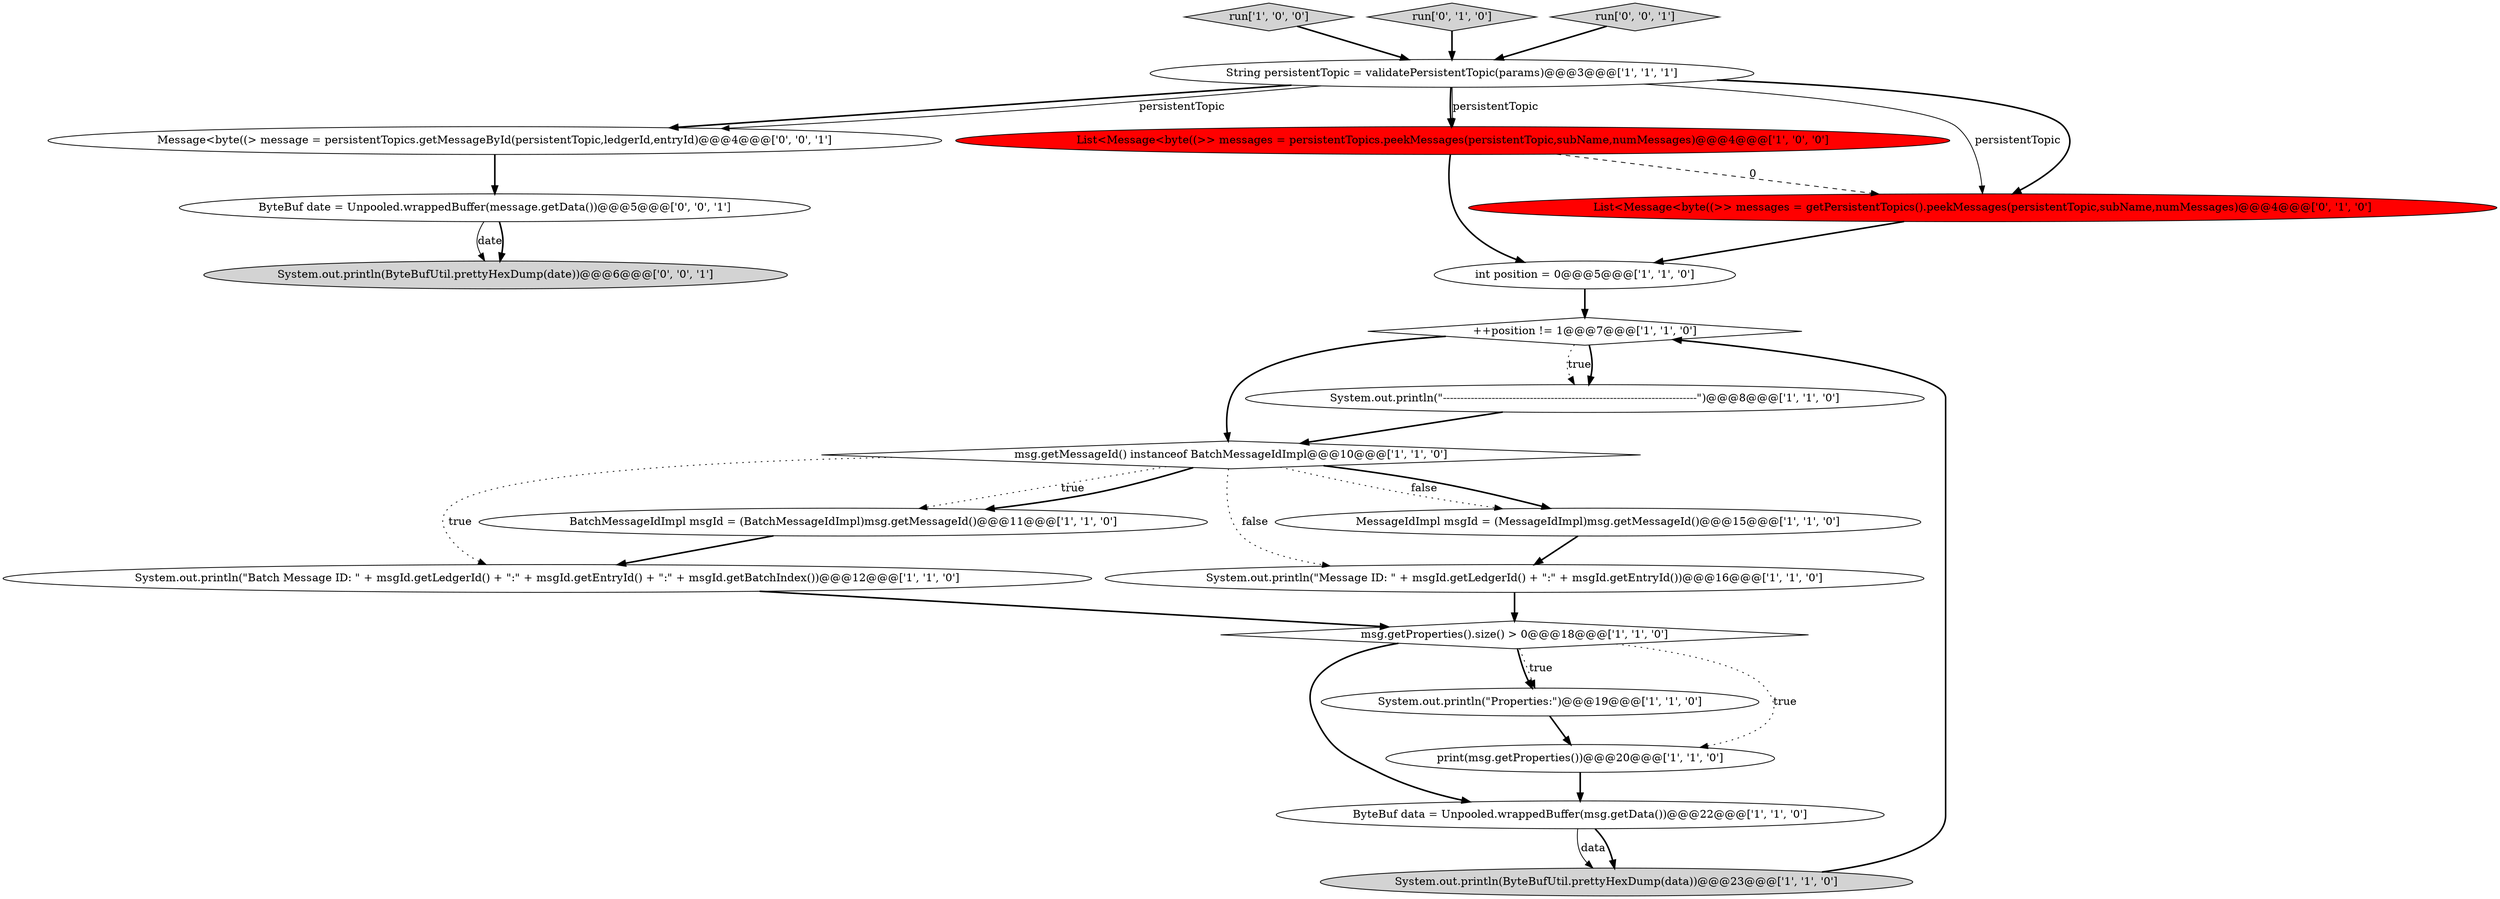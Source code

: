 digraph {
18 [style = filled, label = "Message<byte((> message = persistentTopics.getMessageById(persistentTopic,ledgerId,entryId)@@@4@@@['0', '0', '1']", fillcolor = white, shape = ellipse image = "AAA0AAABBB3BBB"];
1 [style = filled, label = "System.out.println(\"Properties:\")@@@19@@@['1', '1', '0']", fillcolor = white, shape = ellipse image = "AAA0AAABBB1BBB"];
8 [style = filled, label = "List<Message<byte((>> messages = persistentTopics.peekMessages(persistentTopic,subName,numMessages)@@@4@@@['1', '0', '0']", fillcolor = red, shape = ellipse image = "AAA1AAABBB1BBB"];
13 [style = filled, label = "++position != 1@@@7@@@['1', '1', '0']", fillcolor = white, shape = diamond image = "AAA0AAABBB1BBB"];
16 [style = filled, label = "List<Message<byte((>> messages = getPersistentTopics().peekMessages(persistentTopic,subName,numMessages)@@@4@@@['0', '1', '0']", fillcolor = red, shape = ellipse image = "AAA1AAABBB2BBB"];
19 [style = filled, label = "ByteBuf date = Unpooled.wrappedBuffer(message.getData())@@@5@@@['0', '0', '1']", fillcolor = white, shape = ellipse image = "AAA0AAABBB3BBB"];
7 [style = filled, label = "msg.getMessageId() instanceof BatchMessageIdImpl@@@10@@@['1', '1', '0']", fillcolor = white, shape = diamond image = "AAA0AAABBB1BBB"];
12 [style = filled, label = "System.out.println(\"-------------------------------------------------------------------------\")@@@8@@@['1', '1', '0']", fillcolor = white, shape = ellipse image = "AAA0AAABBB1BBB"];
21 [style = filled, label = "System.out.println(ByteBufUtil.prettyHexDump(date))@@@6@@@['0', '0', '1']", fillcolor = lightgray, shape = ellipse image = "AAA0AAABBB3BBB"];
6 [style = filled, label = "run['1', '0', '0']", fillcolor = lightgray, shape = diamond image = "AAA0AAABBB1BBB"];
10 [style = filled, label = "BatchMessageIdImpl msgId = (BatchMessageIdImpl)msg.getMessageId()@@@11@@@['1', '1', '0']", fillcolor = white, shape = ellipse image = "AAA0AAABBB1BBB"];
11 [style = filled, label = "msg.getProperties().size() > 0@@@18@@@['1', '1', '0']", fillcolor = white, shape = diamond image = "AAA0AAABBB1BBB"];
14 [style = filled, label = "System.out.println(\"Batch Message ID: \" + msgId.getLedgerId() + \":\" + msgId.getEntryId() + \":\" + msgId.getBatchIndex())@@@12@@@['1', '1', '0']", fillcolor = white, shape = ellipse image = "AAA0AAABBB1BBB"];
17 [style = filled, label = "run['0', '1', '0']", fillcolor = lightgray, shape = diamond image = "AAA0AAABBB2BBB"];
2 [style = filled, label = "System.out.println(\"Message ID: \" + msgId.getLedgerId() + \":\" + msgId.getEntryId())@@@16@@@['1', '1', '0']", fillcolor = white, shape = ellipse image = "AAA0AAABBB1BBB"];
0 [style = filled, label = "print(msg.getProperties())@@@20@@@['1', '1', '0']", fillcolor = white, shape = ellipse image = "AAA0AAABBB1BBB"];
5 [style = filled, label = "String persistentTopic = validatePersistentTopic(params)@@@3@@@['1', '1', '1']", fillcolor = white, shape = ellipse image = "AAA0AAABBB1BBB"];
3 [style = filled, label = "ByteBuf data = Unpooled.wrappedBuffer(msg.getData())@@@22@@@['1', '1', '0']", fillcolor = white, shape = ellipse image = "AAA0AAABBB1BBB"];
20 [style = filled, label = "run['0', '0', '1']", fillcolor = lightgray, shape = diamond image = "AAA0AAABBB3BBB"];
15 [style = filled, label = "System.out.println(ByteBufUtil.prettyHexDump(data))@@@23@@@['1', '1', '0']", fillcolor = lightgray, shape = ellipse image = "AAA0AAABBB1BBB"];
4 [style = filled, label = "int position = 0@@@5@@@['1', '1', '0']", fillcolor = white, shape = ellipse image = "AAA0AAABBB1BBB"];
9 [style = filled, label = "MessageIdImpl msgId = (MessageIdImpl)msg.getMessageId()@@@15@@@['1', '1', '0']", fillcolor = white, shape = ellipse image = "AAA0AAABBB1BBB"];
0->3 [style = bold, label=""];
5->8 [style = bold, label=""];
17->5 [style = bold, label=""];
8->16 [style = dashed, label="0"];
15->13 [style = bold, label=""];
5->16 [style = solid, label="persistentTopic"];
7->10 [style = dotted, label="true"];
7->14 [style = dotted, label="true"];
19->21 [style = solid, label="date"];
3->15 [style = solid, label="data"];
13->12 [style = dotted, label="true"];
10->14 [style = bold, label=""];
7->10 [style = bold, label=""];
9->2 [style = bold, label=""];
11->1 [style = bold, label=""];
11->1 [style = dotted, label="true"];
4->13 [style = bold, label=""];
18->19 [style = bold, label=""];
3->15 [style = bold, label=""];
5->18 [style = bold, label=""];
1->0 [style = bold, label=""];
7->9 [style = dotted, label="false"];
5->8 [style = solid, label="persistentTopic"];
12->7 [style = bold, label=""];
20->5 [style = bold, label=""];
5->16 [style = bold, label=""];
7->9 [style = bold, label=""];
6->5 [style = bold, label=""];
13->12 [style = bold, label=""];
11->3 [style = bold, label=""];
13->7 [style = bold, label=""];
11->0 [style = dotted, label="true"];
5->18 [style = solid, label="persistentTopic"];
7->2 [style = dotted, label="false"];
8->4 [style = bold, label=""];
16->4 [style = bold, label=""];
14->11 [style = bold, label=""];
2->11 [style = bold, label=""];
19->21 [style = bold, label=""];
}

